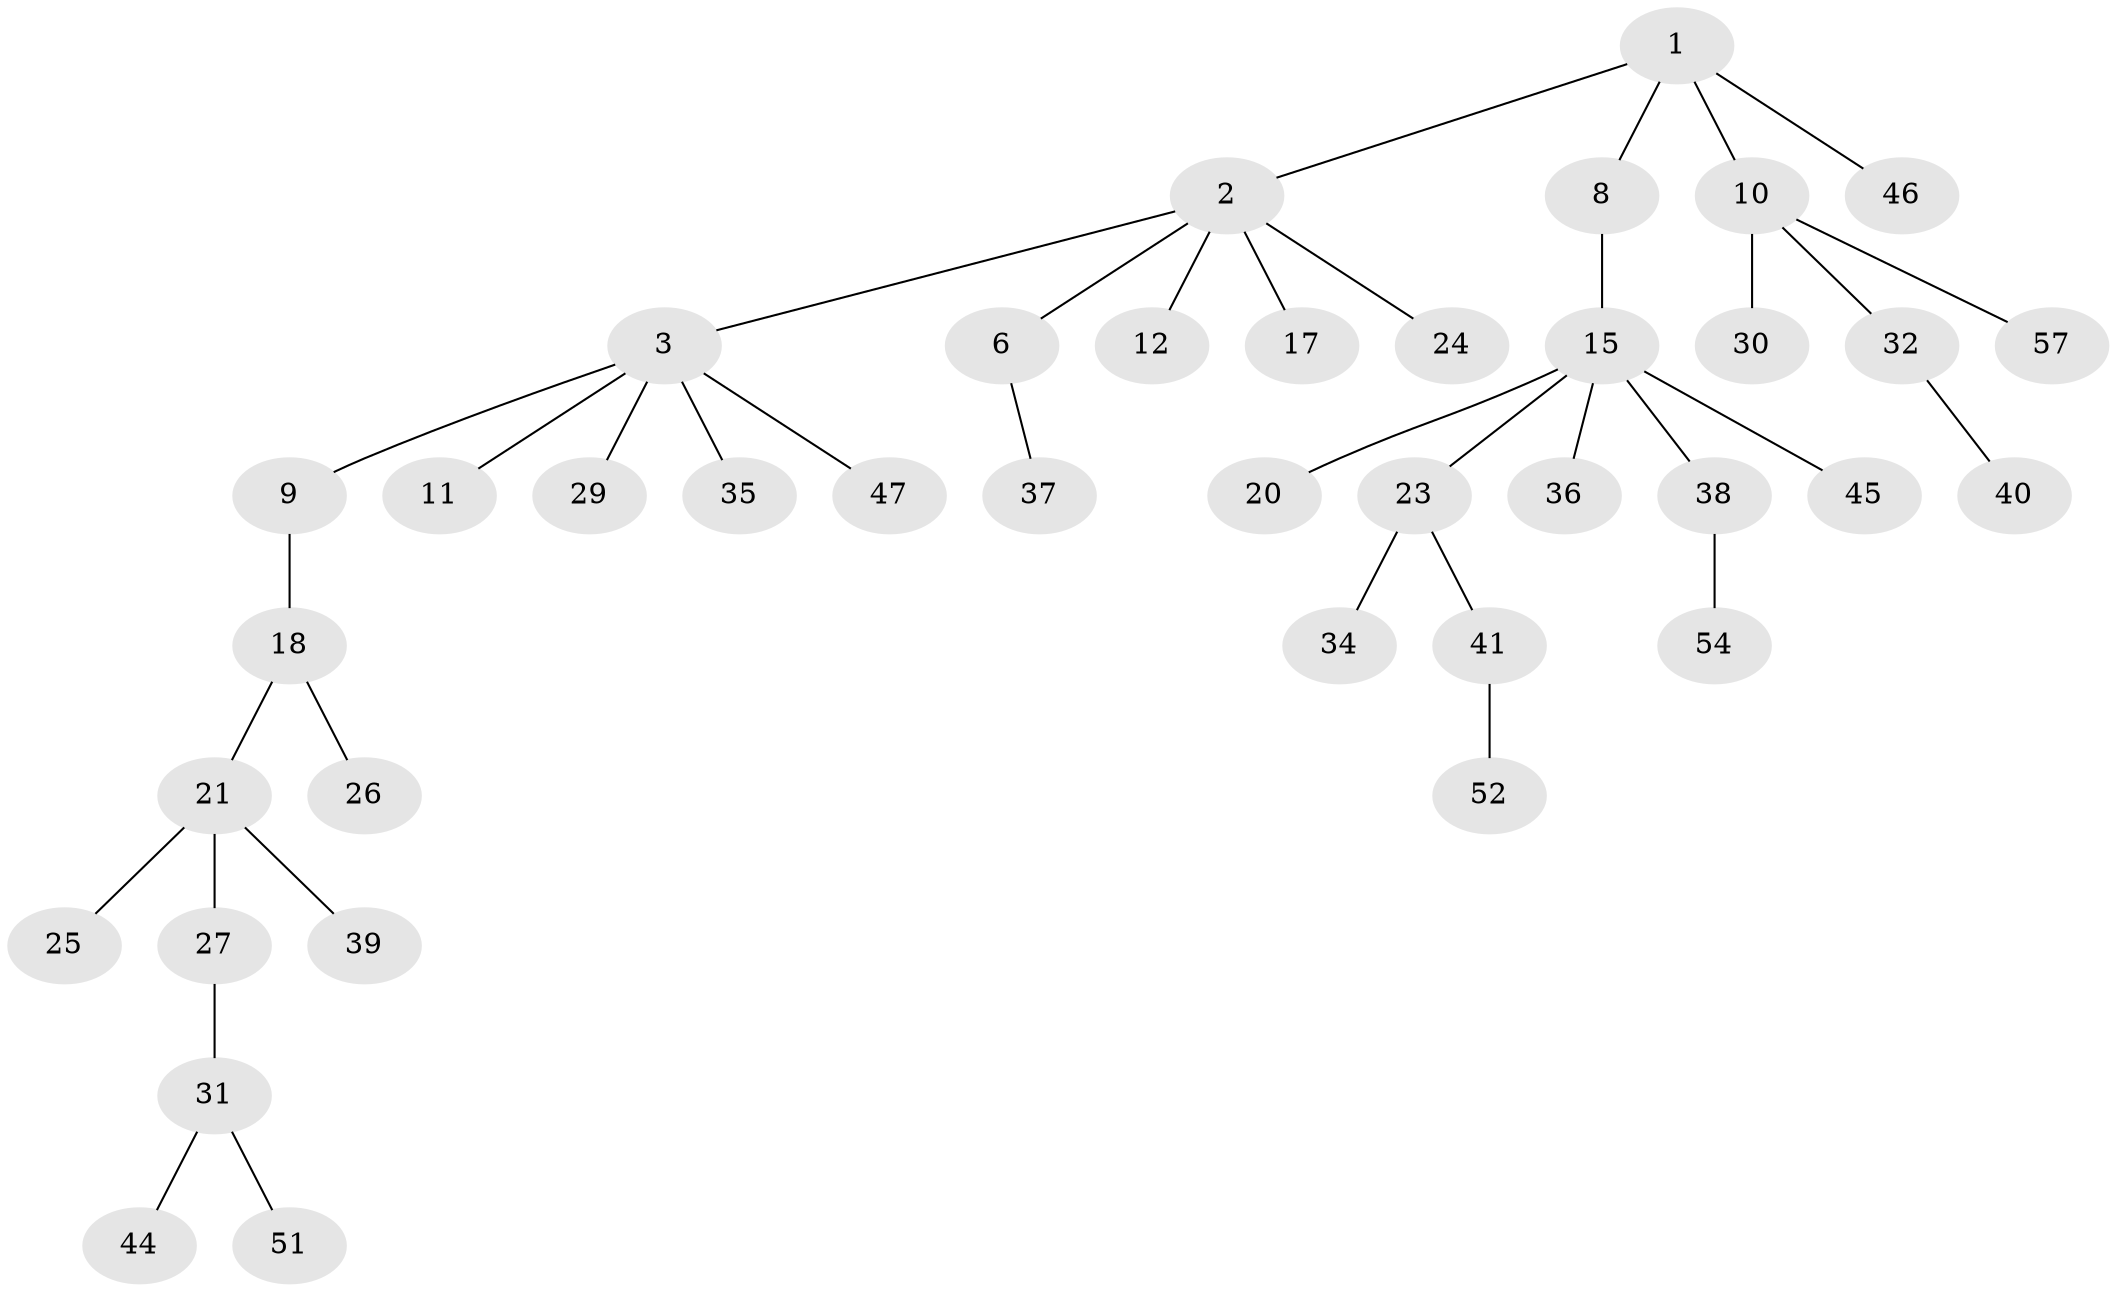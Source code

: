 // Generated by graph-tools (version 1.1) at 2025/24/03/03/25 07:24:05]
// undirected, 39 vertices, 38 edges
graph export_dot {
graph [start="1"]
  node [color=gray90,style=filled];
  1 [super="+5"];
  2 [super="+14"];
  3 [super="+4"];
  6 [super="+7"];
  8 [super="+49"];
  9 [super="+13"];
  10 [super="+28"];
  11;
  12;
  15 [super="+16"];
  17 [super="+50"];
  18 [super="+19"];
  20;
  21 [super="+22"];
  23;
  24;
  25;
  26 [super="+33"];
  27;
  29;
  30 [super="+42"];
  31 [super="+43"];
  32;
  34;
  35;
  36;
  37 [super="+53"];
  38 [super="+55"];
  39;
  40;
  41;
  44 [super="+56"];
  45;
  46 [super="+48"];
  47;
  51;
  52;
  54;
  57;
  1 -- 2;
  1 -- 8;
  1 -- 10;
  1 -- 46;
  2 -- 3;
  2 -- 6;
  2 -- 12;
  2 -- 24;
  2 -- 17;
  3 -- 11;
  3 -- 35;
  3 -- 47;
  3 -- 9;
  3 -- 29;
  6 -- 37;
  8 -- 15;
  9 -- 18;
  10 -- 30;
  10 -- 32;
  10 -- 57;
  15 -- 20;
  15 -- 45;
  15 -- 36;
  15 -- 23;
  15 -- 38;
  18 -- 21;
  18 -- 26;
  21 -- 25;
  21 -- 27;
  21 -- 39;
  23 -- 34;
  23 -- 41;
  27 -- 31;
  31 -- 51;
  31 -- 44;
  32 -- 40;
  38 -- 54;
  41 -- 52;
}
